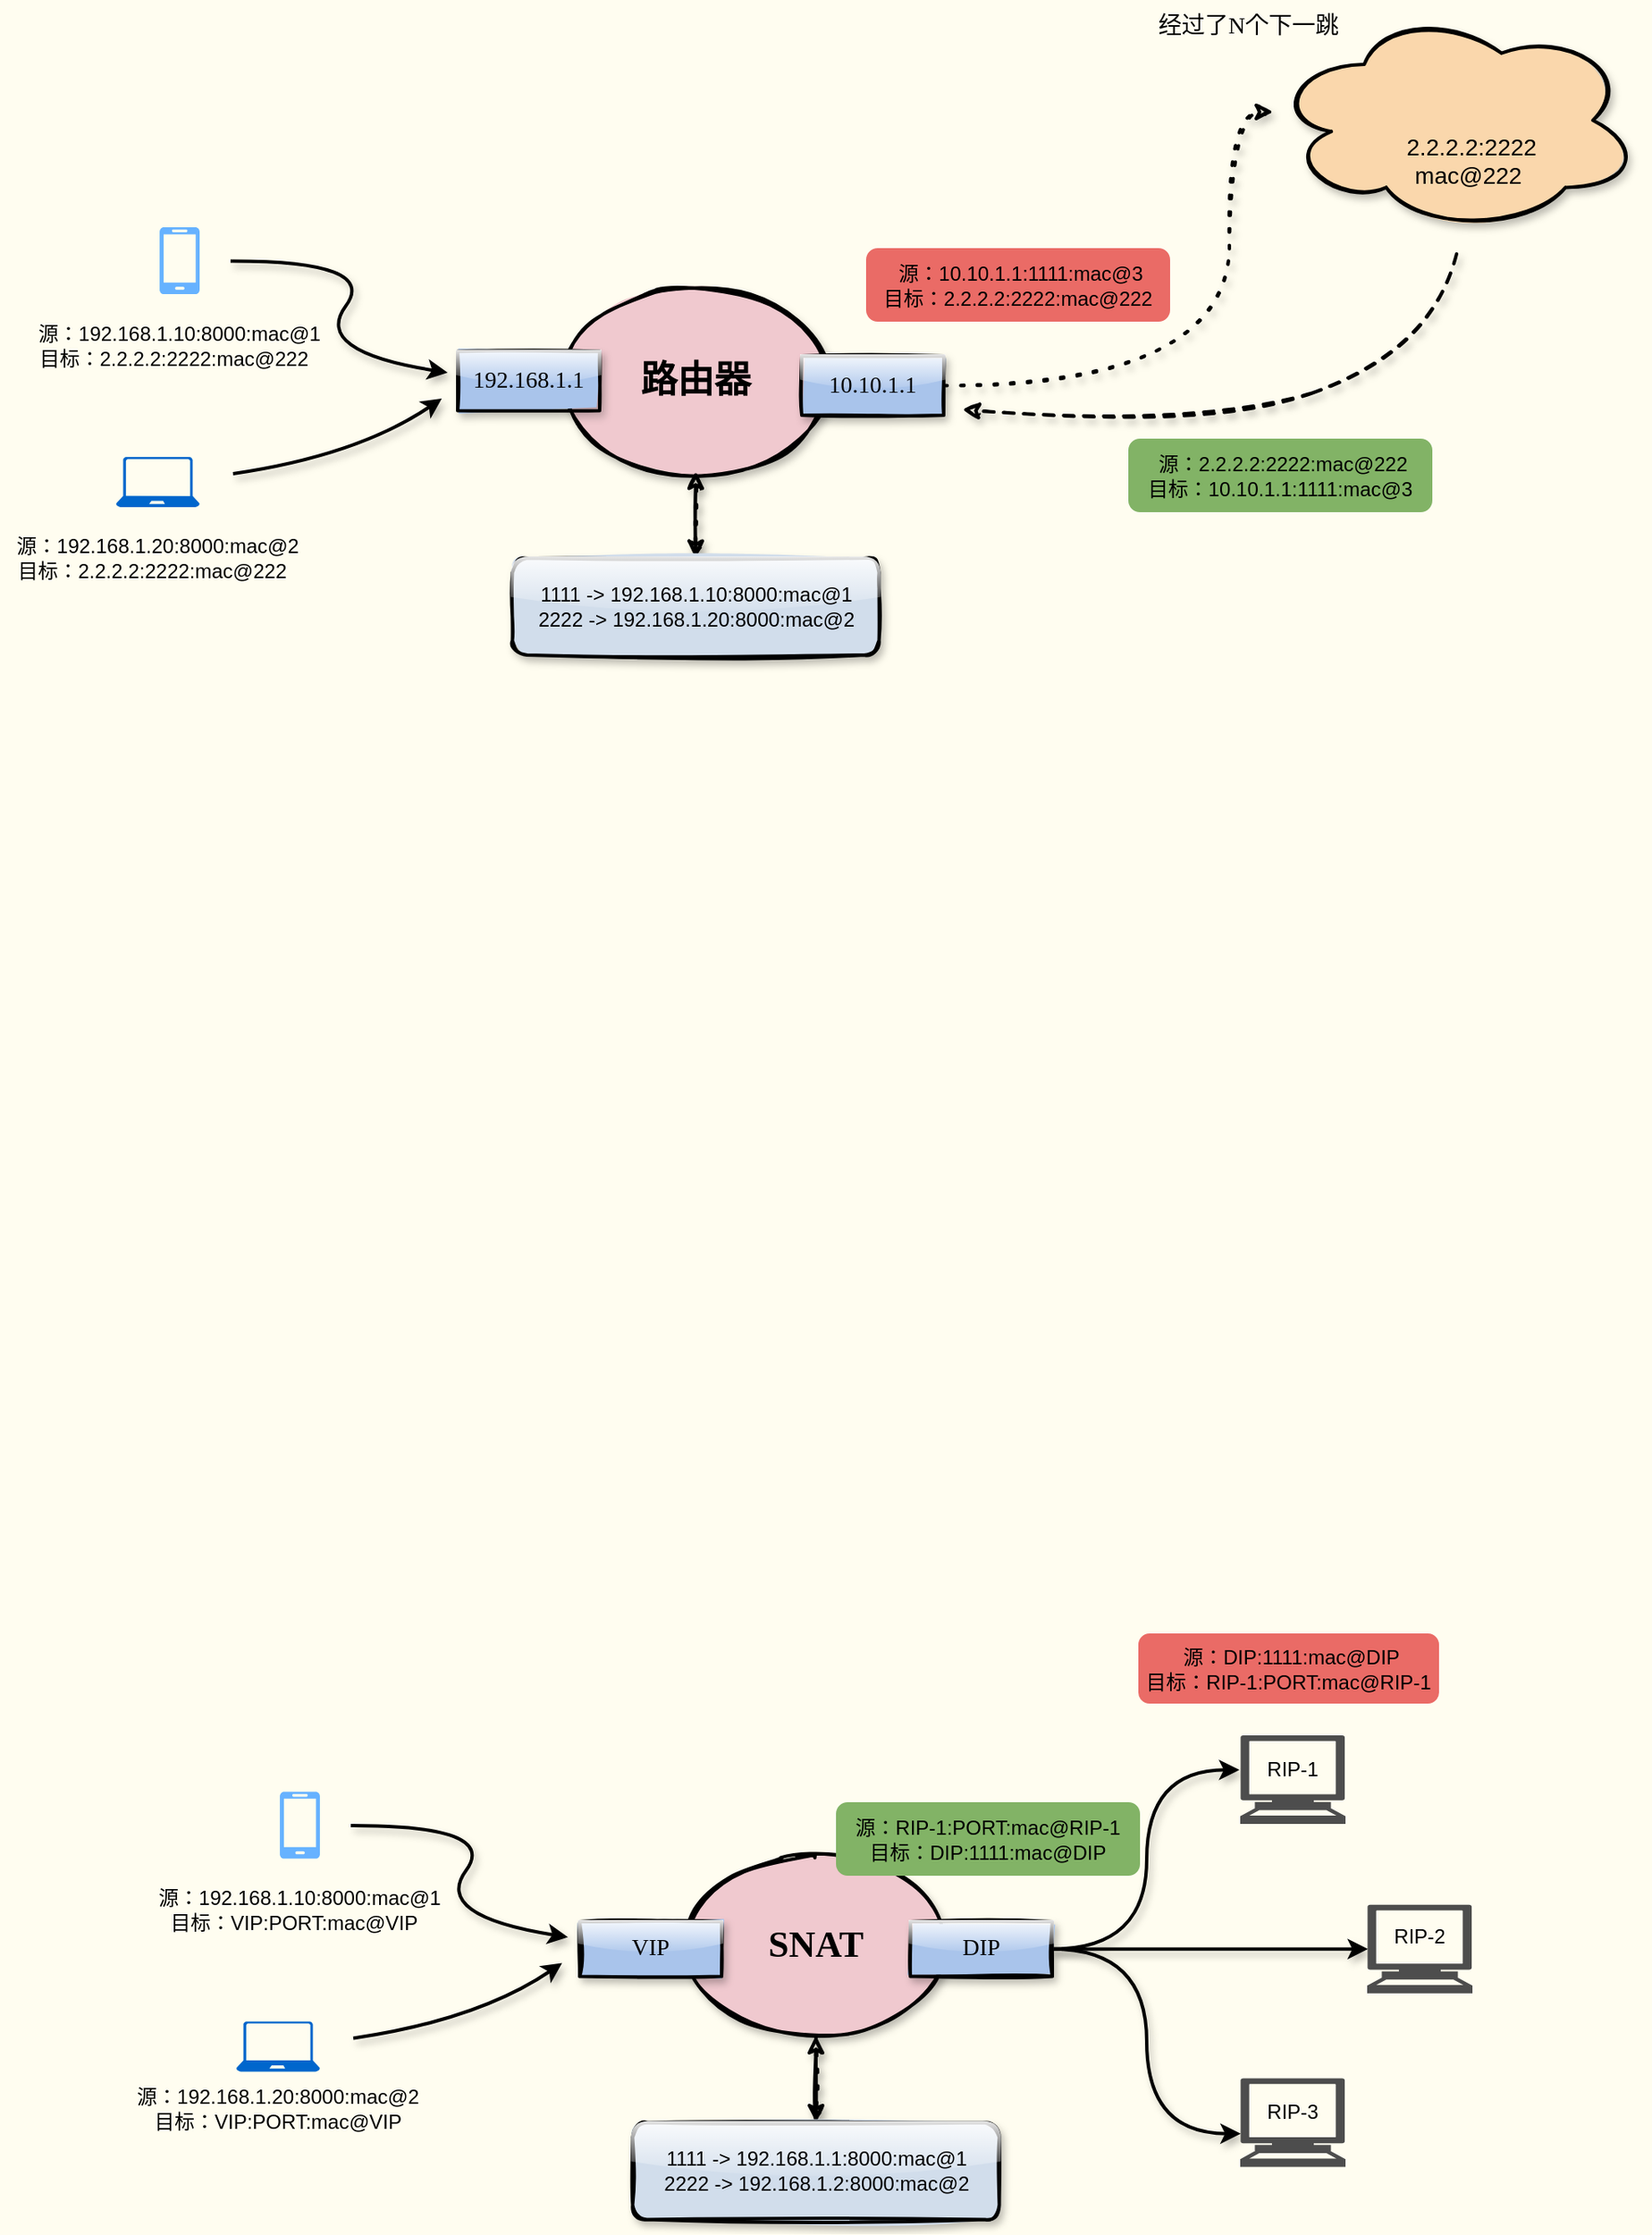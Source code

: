 <mxfile version="14.4.6" type="github">
  <diagram id="aZXABbXW0xjVB7LvO0f2" name="第 1 页">
    <mxGraphModel dx="1426" dy="800" grid="0" gridSize="10" guides="1" tooltips="1" connect="1" arrows="1" fold="1" page="1" pageScale="1" pageWidth="1169" pageHeight="827" background="#FFFDF0" math="0" shadow="0">
      <root>
        <mxCell id="0" />
        <mxCell id="1" parent="0" />
        <mxCell id="kH6JTMU_E28Y3a_ak_Uv-8" value="" style="pointerEvents=1;shadow=0;dashed=0;html=1;strokeColor=none;labelPosition=center;verticalLabelPosition=bottom;verticalAlign=top;align=center;fillColor=#66B2FF;shape=mxgraph.azure.mobile" parent="1" vertex="1">
          <mxGeometry x="193.5" y="213" width="24" height="40" as="geometry" />
        </mxCell>
        <mxCell id="kH6JTMU_E28Y3a_ak_Uv-11" value="" style="aspect=fixed;pointerEvents=1;shadow=0;dashed=0;html=1;strokeColor=none;labelPosition=center;verticalLabelPosition=bottom;verticalAlign=top;align=center;fillColor=#0066CC;shape=mxgraph.azure.laptop" parent="1" vertex="1">
          <mxGeometry x="167.5" y="350.5" width="50" height="30" as="geometry" />
        </mxCell>
        <mxCell id="kH6JTMU_E28Y3a_ak_Uv-12" style="edgeStyle=orthogonalEdgeStyle;rounded=0;orthogonalLoop=1;jettySize=auto;html=1;exitX=0.5;exitY=1;exitDx=0;exitDy=0;exitPerimeter=0;" parent="1" source="kH6JTMU_E28Y3a_ak_Uv-11" target="kH6JTMU_E28Y3a_ak_Uv-11" edge="1">
          <mxGeometry relative="1" as="geometry" />
        </mxCell>
        <mxCell id="kH6JTMU_E28Y3a_ak_Uv-19" value="" style="curved=1;endArrow=classic;html=1;shadow=1;strokeWidth=2;" parent="1" edge="1">
          <mxGeometry width="50" height="50" relative="1" as="geometry">
            <mxPoint x="236" y="233.25" as="sourcePoint" />
            <mxPoint x="366" y="300" as="targetPoint" />
            <Array as="points">
              <mxPoint x="325" y="233" />
              <mxPoint x="285" y="287.25" />
            </Array>
          </mxGeometry>
        </mxCell>
        <mxCell id="kH6JTMU_E28Y3a_ak_Uv-20" value="" style="curved=1;endArrow=classic;html=1;shadow=1;strokeWidth=2;" parent="1" edge="1">
          <mxGeometry width="50" height="50" relative="1" as="geometry">
            <mxPoint x="237.5" y="360.5" as="sourcePoint" />
            <mxPoint x="362.5" y="315.5" as="targetPoint" />
            <Array as="points">
              <mxPoint x="312.5" y="349.5" />
            </Array>
          </mxGeometry>
        </mxCell>
        <mxCell id="kH6JTMU_E28Y3a_ak_Uv-25" value="&lt;div style=&quot;font-family: &amp;#34;helvetica&amp;#34; ; font-size: 12px&quot;&gt;源：192.168.1.20:8000:mac@2&lt;/div&gt;&lt;div style=&quot;font-family: &amp;#34;helvetica&amp;#34; ; font-size: 12px&quot;&gt;目标：2.2.2.2:2222:mac@222&amp;nbsp;&amp;nbsp;&lt;/div&gt;" style="text;html=1;strokeColor=none;fillColor=none;align=center;verticalAlign=middle;whiteSpace=wrap;rounded=0;shadow=1;glass=1;sketch=1;fontFamily=Tahoma;fontSize=14;" parent="1" vertex="1">
          <mxGeometry x="102" y="401" width="181" height="20" as="geometry" />
        </mxCell>
        <mxCell id="kH6JTMU_E28Y3a_ak_Uv-29" value="&lt;div style=&quot;font-family: &amp;#34;helvetica&amp;#34; ; font-size: 14px&quot;&gt;&lt;br&gt;&lt;/div&gt;" style="ellipse;shape=cloud;whiteSpace=wrap;html=1;shadow=1;strokeWidth=2;glass=0;sketch=1;fillWeight=-1;hachureGap=8;fillStyle=solid;fillColor=#fad7ac;" parent="1" vertex="1">
          <mxGeometry x="860" y="82" width="219" height="134" as="geometry" />
        </mxCell>
        <mxCell id="kH6JTMU_E28Y3a_ak_Uv-50" value="" style="edgeStyle=orthogonalEdgeStyle;curved=1;sketch=1;orthogonalLoop=1;jettySize=auto;html=1;shadow=1;dashed=1;dashPattern=1 4;strokeWidth=2;fontFamily=Tahoma;fontSize=14;" parent="1" source="kH6JTMU_E28Y3a_ak_Uv-33" target="kH6JTMU_E28Y3a_ak_Uv-49" edge="1">
          <mxGeometry relative="1" as="geometry" />
        </mxCell>
        <mxCell id="kH6JTMU_E28Y3a_ak_Uv-33" value="&lt;b&gt;&lt;font style=&quot;font-size: 22px&quot;&gt;路由器&lt;/font&gt;&lt;/b&gt;" style="ellipse;whiteSpace=wrap;html=1;shadow=1;glass=1;sketch=1;strokeWidth=2;fontFamily=Tahoma;fontSize=14;fillStyle=solid;fillColor=#f0c9cf;" parent="1" vertex="1">
          <mxGeometry x="436" y="251" width="157" height="108" as="geometry" />
        </mxCell>
        <mxCell id="kH6JTMU_E28Y3a_ak_Uv-35" value="192.168.1.1" style="rounded=0;whiteSpace=wrap;html=1;shadow=1;glass=1;sketch=1;strokeColor=#000000;strokeWidth=2;fontFamily=Tahoma;fontSize=14;fillStyle=solid;fillColor=#A9C4EB;" parent="1" vertex="1">
          <mxGeometry x="372" y="287.25" width="85" height="35.5" as="geometry" />
        </mxCell>
        <mxCell id="kH6JTMU_E28Y3a_ak_Uv-37" style="edgeStyle=orthogonalEdgeStyle;curved=1;sketch=1;orthogonalLoop=1;jettySize=auto;html=1;shadow=1;strokeWidth=2;fontFamily=Tahoma;fontSize=14;dashed=1;dashPattern=1 4;" parent="1" source="kH6JTMU_E28Y3a_ak_Uv-36" target="kH6JTMU_E28Y3a_ak_Uv-29" edge="1">
          <mxGeometry relative="1" as="geometry">
            <Array as="points">
              <mxPoint x="834" y="308" />
              <mxPoint x="834" y="144" />
            </Array>
          </mxGeometry>
        </mxCell>
        <mxCell id="kH6JTMU_E28Y3a_ak_Uv-36" value="10.10.1.1" style="rounded=0;whiteSpace=wrap;html=1;shadow=1;glass=1;sketch=1;strokeColor=#000000;strokeWidth=2;fontFamily=Tahoma;fontSize=14;fillStyle=solid;fillColor=#A9C4EB;" parent="1" vertex="1">
          <mxGeometry x="578" y="290" width="85" height="35.5" as="geometry" />
        </mxCell>
        <mxCell id="kH6JTMU_E28Y3a_ak_Uv-38" value="经过了N个下一跳&lt;br&gt;" style="text;html=1;align=center;verticalAlign=middle;resizable=0;points=[];autosize=1;fontSize=14;fontFamily=Tahoma;" parent="1" vertex="1">
          <mxGeometry x="786" y="82" width="117" height="21" as="geometry" />
        </mxCell>
        <mxCell id="kH6JTMU_E28Y3a_ak_Uv-43" value="&lt;div style=&quot;font-family: &amp;#34;helvetica&amp;#34; ; font-size: 12px&quot;&gt;&lt;div&gt;源：192.168.1.10:8000:mac@1&lt;/div&gt;&lt;div&gt;目标：2.2.2.2:2222:mac@222&amp;nbsp;&amp;nbsp;&lt;/div&gt;&lt;/div&gt;" style="text;html=1;strokeColor=none;fillColor=none;align=center;verticalAlign=middle;whiteSpace=wrap;rounded=0;shadow=1;glass=1;sketch=1;fontFamily=Tahoma;fontSize=14;" parent="1" vertex="1">
          <mxGeometry x="115" y="274" width="181" height="20" as="geometry" />
        </mxCell>
        <mxCell id="kH6JTMU_E28Y3a_ak_Uv-45" value="&lt;div style=&quot;font-family: &amp;#34;helvetica&amp;#34;&quot;&gt;2.2.2.2:2222&lt;/div&gt;&lt;div style=&quot;font-family: &amp;#34;helvetica&amp;#34;&quot;&gt;mac@222&amp;nbsp;&lt;/div&gt;" style="text;html=1;strokeColor=none;fillColor=none;align=center;verticalAlign=middle;whiteSpace=wrap;rounded=0;shadow=0;glass=0;sketch=0;fontFamily=Tahoma;fontSize=14;" parent="1" vertex="1">
          <mxGeometry x="959" y="164" width="40" height="17" as="geometry" />
        </mxCell>
        <mxCell id="kH6JTMU_E28Y3a_ak_Uv-46" value="" style="shape=image;html=1;verticalAlign=top;verticalLabelPosition=bottom;labelBackgroundColor=#ffffff;imageAspect=0;aspect=fixed;image=https://cdn4.iconfinder.com/data/icons/chinas-social-share-icons/256/cssi_taobao-128.png;rounded=0;shadow=0;glass=0;sketch=0;strokeColor=#000000;strokeWidth=2;fillColor=none;fontFamily=Tahoma;fontSize=14;" parent="1" vertex="1">
          <mxGeometry x="955" y="113" width="39" height="39" as="geometry" />
        </mxCell>
        <mxCell id="kH6JTMU_E28Y3a_ak_Uv-51" value="" style="sketch=1;orthogonalLoop=1;jettySize=auto;html=1;shadow=1;strokeWidth=2;fontFamily=Tahoma;fontSize=14;" parent="1" source="kH6JTMU_E28Y3a_ak_Uv-49" target="kH6JTMU_E28Y3a_ak_Uv-33" edge="1">
          <mxGeometry relative="1" as="geometry" />
        </mxCell>
        <mxCell id="kH6JTMU_E28Y3a_ak_Uv-49" value="&lt;div style=&quot;font-family: &amp;#34;helvetica&amp;#34; ; font-size: 12px&quot;&gt;1111 -&amp;gt; 192.168.1.10:8000:mac@1&lt;/div&gt;&lt;div style=&quot;font-family: &amp;#34;helvetica&amp;#34; ; font-size: 12px&quot;&gt;2222 -&amp;gt; 192.168.1.20:8000:mac@2&lt;br&gt;&lt;/div&gt;" style="whiteSpace=wrap;html=1;shadow=1;fontFamily=Tahoma;fontSize=14;strokeWidth=2;glass=1;sketch=1;fillStyle=solid;rounded=1;fillColor=#D1DDEB;" parent="1" vertex="1">
          <mxGeometry x="404.75" y="411" width="219.5" height="58" as="geometry" />
        </mxCell>
        <mxCell id="KS8ba3pGw0_D_sEXpfe7-1" value="&amp;nbsp;源：10.10.1.1:1111:mac@3&lt;br&gt;目标：2.2.2.2:2222:mac@222" style="rounded=1;whiteSpace=wrap;html=1;fillColor=#EA6B66;strokeColor=#EA6B66;" parent="1" vertex="1">
          <mxGeometry x="617" y="226" width="181" height="43" as="geometry" />
        </mxCell>
        <mxCell id="KS8ba3pGw0_D_sEXpfe7-6" value="" style="curved=1;endArrow=classic;html=1;strokeWidth=2;dashed=1;shadow=1;sketch=1;" parent="1" edge="1">
          <mxGeometry width="50" height="50" relative="1" as="geometry">
            <mxPoint x="970" y="229" as="sourcePoint" />
            <mxPoint x="674" y="322" as="targetPoint" />
            <Array as="points">
              <mxPoint x="955" y="290" />
              <mxPoint x="812" y="334.5" />
            </Array>
          </mxGeometry>
        </mxCell>
        <mxCell id="KS8ba3pGw0_D_sEXpfe7-2" value="&amp;nbsp;源：2.2.2.2:2222:mac@222&lt;br&gt;目标：10.10.1.1:1111:mac@3" style="rounded=1;whiteSpace=wrap;html=1;strokeColor=#82b366;fillColor=#82B366;" parent="1" vertex="1">
          <mxGeometry x="774" y="340" width="181" height="43" as="geometry" />
        </mxCell>
        <mxCell id="KS8ba3pGw0_D_sEXpfe7-7" value="" style="pointerEvents=1;shadow=0;dashed=0;html=1;strokeColor=none;labelPosition=center;verticalLabelPosition=bottom;verticalAlign=top;align=center;fillColor=#66B2FF;shape=mxgraph.azure.mobile" parent="1" vertex="1">
          <mxGeometry x="265.5" y="1149.24" width="24" height="40" as="geometry" />
        </mxCell>
        <mxCell id="KS8ba3pGw0_D_sEXpfe7-8" value="" style="aspect=fixed;pointerEvents=1;shadow=0;dashed=0;html=1;strokeColor=none;labelPosition=center;verticalLabelPosition=bottom;verticalAlign=top;align=center;fillColor=#0066CC;shape=mxgraph.azure.laptop" parent="1" vertex="1">
          <mxGeometry x="239.5" y="1286.74" width="50" height="30" as="geometry" />
        </mxCell>
        <mxCell id="KS8ba3pGw0_D_sEXpfe7-9" style="edgeStyle=orthogonalEdgeStyle;rounded=0;orthogonalLoop=1;jettySize=auto;html=1;exitX=0.5;exitY=1;exitDx=0;exitDy=0;exitPerimeter=0;" parent="1" source="KS8ba3pGw0_D_sEXpfe7-8" target="KS8ba3pGw0_D_sEXpfe7-8" edge="1">
          <mxGeometry relative="1" as="geometry" />
        </mxCell>
        <mxCell id="KS8ba3pGw0_D_sEXpfe7-10" value="" style="curved=1;endArrow=classic;html=1;shadow=1;strokeWidth=2;" parent="1" edge="1">
          <mxGeometry width="50" height="50" relative="1" as="geometry">
            <mxPoint x="308" y="1169.49" as="sourcePoint" />
            <mxPoint x="438" y="1236.24" as="targetPoint" />
            <Array as="points">
              <mxPoint x="397" y="1169.24" />
              <mxPoint x="357" y="1223.49" />
            </Array>
          </mxGeometry>
        </mxCell>
        <mxCell id="KS8ba3pGw0_D_sEXpfe7-11" value="" style="curved=1;endArrow=classic;html=1;shadow=1;strokeWidth=2;" parent="1" edge="1">
          <mxGeometry width="50" height="50" relative="1" as="geometry">
            <mxPoint x="309.5" y="1296.74" as="sourcePoint" />
            <mxPoint x="434.5" y="1251.74" as="targetPoint" />
            <Array as="points">
              <mxPoint x="384.5" y="1285.74" />
            </Array>
          </mxGeometry>
        </mxCell>
        <mxCell id="KS8ba3pGw0_D_sEXpfe7-12" value="&lt;div style=&quot;font-family: &amp;#34;helvetica&amp;#34; ; font-size: 12px&quot;&gt;源：192.168.1.20:8000:mac@2&lt;/div&gt;&lt;span style=&quot;font-family: &amp;#34;helvetica&amp;#34; ; font-size: 12px&quot;&gt;目标：VIP:PORT:mac@VIP&lt;/span&gt;&lt;div style=&quot;font-family: &amp;#34;helvetica&amp;#34; ; font-size: 12px&quot;&gt;&amp;nbsp;&lt;/div&gt;" style="text;html=1;strokeColor=none;fillColor=none;align=center;verticalAlign=middle;whiteSpace=wrap;rounded=0;shadow=1;glass=1;sketch=1;fontFamily=Tahoma;fontSize=14;" parent="1" vertex="1">
          <mxGeometry x="174" y="1337.24" width="181" height="20" as="geometry" />
        </mxCell>
        <mxCell id="KS8ba3pGw0_D_sEXpfe7-14" value="" style="edgeStyle=orthogonalEdgeStyle;curved=1;sketch=1;orthogonalLoop=1;jettySize=auto;html=1;shadow=1;dashed=1;dashPattern=1 4;strokeWidth=2;fontFamily=Tahoma;fontSize=14;" parent="1" source="KS8ba3pGw0_D_sEXpfe7-15" target="KS8ba3pGw0_D_sEXpfe7-24" edge="1">
          <mxGeometry relative="1" as="geometry" />
        </mxCell>
        <mxCell id="KS8ba3pGw0_D_sEXpfe7-15" value="&lt;b&gt;&lt;font style=&quot;font-size: 22px&quot;&gt;SNAT&lt;/font&gt;&lt;/b&gt;" style="ellipse;whiteSpace=wrap;html=1;shadow=1;glass=1;sketch=1;strokeWidth=2;fontFamily=Tahoma;fontSize=14;fillStyle=solid;fillColor=#f0c9cf;" parent="1" vertex="1">
          <mxGeometry x="508" y="1187.24" width="157" height="108" as="geometry" />
        </mxCell>
        <mxCell id="KS8ba3pGw0_D_sEXpfe7-16" value="VIP" style="rounded=0;whiteSpace=wrap;html=1;shadow=1;glass=1;sketch=1;strokeColor=#000000;strokeWidth=2;fontFamily=Tahoma;fontSize=14;fillStyle=solid;fillColor=#A9C4EB;" parent="1" vertex="1">
          <mxGeometry x="445" y="1227" width="85" height="32.75" as="geometry" />
        </mxCell>
        <mxCell id="KS8ba3pGw0_D_sEXpfe7-37" style="edgeStyle=orthogonalEdgeStyle;sketch=0;orthogonalLoop=1;jettySize=auto;html=1;exitX=1;exitY=0.5;exitDx=0;exitDy=0;entryX=-0.016;entryY=0.388;entryDx=0;entryDy=0;entryPerimeter=0;shadow=1;strokeWidth=2;curved=1;" parent="1" source="KS8ba3pGw0_D_sEXpfe7-18" target="KS8ba3pGw0_D_sEXpfe7-31" edge="1">
          <mxGeometry relative="1" as="geometry" />
        </mxCell>
        <mxCell id="KS8ba3pGw0_D_sEXpfe7-39" style="edgeStyle=orthogonalEdgeStyle;curved=1;sketch=0;orthogonalLoop=1;jettySize=auto;html=1;exitX=1;exitY=0.5;exitDx=0;exitDy=0;entryX=-0.003;entryY=0.627;entryDx=0;entryDy=0;entryPerimeter=0;shadow=1;strokeWidth=2;" parent="1" source="KS8ba3pGw0_D_sEXpfe7-18" target="KS8ba3pGw0_D_sEXpfe7-33" edge="1">
          <mxGeometry relative="1" as="geometry" />
        </mxCell>
        <mxCell id="KS8ba3pGw0_D_sEXpfe7-40" style="edgeStyle=orthogonalEdgeStyle;curved=1;sketch=0;orthogonalLoop=1;jettySize=auto;html=1;exitX=1;exitY=0.5;exitDx=0;exitDy=0;entryX=0;entryY=0.5;entryDx=0;entryDy=0;entryPerimeter=0;shadow=1;strokeWidth=2;" parent="1" source="KS8ba3pGw0_D_sEXpfe7-18" target="KS8ba3pGw0_D_sEXpfe7-32" edge="1">
          <mxGeometry relative="1" as="geometry" />
        </mxCell>
        <mxCell id="KS8ba3pGw0_D_sEXpfe7-18" value="DIP" style="rounded=0;whiteSpace=wrap;html=1;shadow=1;glass=1;sketch=1;strokeColor=#000000;strokeWidth=2;fontFamily=Tahoma;fontSize=14;fillStyle=solid;fillColor=#A9C4EB;" parent="1" vertex="1">
          <mxGeometry x="643" y="1227" width="85" height="32.75" as="geometry" />
        </mxCell>
        <mxCell id="KS8ba3pGw0_D_sEXpfe7-20" value="&lt;div style=&quot;font-family: &amp;#34;helvetica&amp;#34; ; font-size: 12px&quot;&gt;&lt;div&gt;源：192.168.1.10:8000:mac@1&lt;/div&gt;&lt;div&gt;目标：VIP:PORT:mac@VIP&amp;nbsp;&amp;nbsp;&lt;/div&gt;&lt;/div&gt;" style="text;html=1;strokeColor=none;fillColor=none;align=center;verticalAlign=middle;whiteSpace=wrap;rounded=0;shadow=1;glass=1;sketch=1;fontFamily=Tahoma;fontSize=14;" parent="1" vertex="1">
          <mxGeometry x="187" y="1210.24" width="181" height="20" as="geometry" />
        </mxCell>
        <mxCell id="KS8ba3pGw0_D_sEXpfe7-23" value="" style="sketch=1;orthogonalLoop=1;jettySize=auto;html=1;shadow=1;strokeWidth=2;fontFamily=Tahoma;fontSize=14;" parent="1" source="KS8ba3pGw0_D_sEXpfe7-24" target="KS8ba3pGw0_D_sEXpfe7-15" edge="1">
          <mxGeometry relative="1" as="geometry" />
        </mxCell>
        <mxCell id="KS8ba3pGw0_D_sEXpfe7-24" value="&lt;div style=&quot;font-family: &amp;#34;helvetica&amp;#34; ; font-size: 12px&quot;&gt;1111 -&amp;gt; 192.168.1.1:8000:mac@1&lt;/div&gt;&lt;div style=&quot;font-family: &amp;#34;helvetica&amp;#34; ; font-size: 12px&quot;&gt;2222 -&amp;gt; 192.168.1.2:8000:mac@2&lt;br&gt;&lt;/div&gt;" style="whiteSpace=wrap;html=1;shadow=1;fontFamily=Tahoma;fontSize=14;strokeWidth=2;glass=1;sketch=1;fillStyle=solid;rounded=1;fillColor=#D1DDEB;" parent="1" vertex="1">
          <mxGeometry x="476.75" y="1347.24" width="219.5" height="58" as="geometry" />
        </mxCell>
        <mxCell id="KS8ba3pGw0_D_sEXpfe7-31" value="" style="shape=mxgraph.signs.tech.computer;html=1;pointerEvents=1;verticalLabelPosition=bottom;verticalAlign=top;align=center;labelBackgroundColor=none;fontColor=#ffffff;fillColor=#4D4D4D;strokeColor=#4D4D4D;" parent="1" vertex="1">
          <mxGeometry x="841" y="1116" width="62" height="52" as="geometry" />
        </mxCell>
        <mxCell id="KS8ba3pGw0_D_sEXpfe7-32" value="" style="shape=mxgraph.signs.tech.computer;html=1;pointerEvents=1;verticalLabelPosition=bottom;verticalAlign=top;align=center;labelBackgroundColor=none;fontColor=#ffffff;fillColor=#4D4D4D;strokeColor=#4D4D4D;" parent="1" vertex="1">
          <mxGeometry x="917" y="1217.38" width="62" height="52" as="geometry" />
        </mxCell>
        <mxCell id="KS8ba3pGw0_D_sEXpfe7-33" value="" style="shape=mxgraph.signs.tech.computer;html=1;pointerEvents=1;verticalLabelPosition=bottom;verticalAlign=top;align=center;labelBackgroundColor=none;fontColor=#ffffff;fillColor=#4D4D4D;strokeColor=#4D4D4D;" parent="1" vertex="1">
          <mxGeometry x="841" y="1321.24" width="62" height="52" as="geometry" />
        </mxCell>
        <mxCell id="KS8ba3pGw0_D_sEXpfe7-34" value="&lt;meta charset=&quot;utf-8&quot;&gt;&lt;span style=&quot;color: rgb(0, 0, 0); font-family: helvetica; font-size: 12px; font-style: normal; font-weight: 400; letter-spacing: normal; text-align: center; text-indent: 0px; text-transform: none; word-spacing: 0px; display: inline; float: none;&quot;&gt;RIP-1&lt;/span&gt;" style="text;html=1;strokeColor=none;fillColor=none;align=center;verticalAlign=middle;whiteSpace=wrap;rounded=0;labelBackgroundColor=none;" parent="1" vertex="1">
          <mxGeometry x="852" y="1126" width="40" height="20" as="geometry" />
        </mxCell>
        <mxCell id="KS8ba3pGw0_D_sEXpfe7-35" value="&lt;span style=&quot;color: rgb(0, 0, 0); font-family: helvetica; font-size: 12px; font-style: normal; font-weight: 400; letter-spacing: normal; text-align: center; text-indent: 0px; text-transform: none; word-spacing: 0px; display: inline; float: none;&quot;&gt;RIP-2&lt;/span&gt;" style="text;html=1;strokeColor=none;fillColor=none;align=center;verticalAlign=middle;whiteSpace=wrap;rounded=0;labelBackgroundColor=none;" parent="1" vertex="1">
          <mxGeometry x="928" y="1226.38" width="40" height="20" as="geometry" />
        </mxCell>
        <mxCell id="KS8ba3pGw0_D_sEXpfe7-36" value="&lt;span style=&quot;color: rgb(0, 0, 0); font-family: helvetica; font-size: 12px; font-style: normal; font-weight: 400; letter-spacing: normal; text-align: center; text-indent: 0px; text-transform: none; word-spacing: 0px; display: inline; float: none;&quot;&gt;RIP-3&lt;/span&gt;" style="text;html=1;strokeColor=none;fillColor=none;align=center;verticalAlign=middle;whiteSpace=wrap;rounded=0;labelBackgroundColor=none;" parent="1" vertex="1">
          <mxGeometry x="852" y="1331.24" width="40" height="20" as="geometry" />
        </mxCell>
        <mxCell id="Jqt6L4afMxIvU_oEihli-2" value="&amp;nbsp;源：DIP:1111:mac@DIP&lt;br&gt;目标：RIP-1:PORT:mac@RIP-1" style="rounded=1;whiteSpace=wrap;html=1;fillColor=#EA6B66;strokeColor=#EA6B66;" vertex="1" parent="1">
          <mxGeometry x="780" y="1055" width="179" height="41" as="geometry" />
        </mxCell>
        <mxCell id="Jqt6L4afMxIvU_oEihli-3" value="源：RIP-1:PORT:mac@RIP-1&lt;br&gt;目标：DIP:1111:mac@DIP" style="rounded=1;whiteSpace=wrap;html=1;strokeColor=#82b366;fillColor=#82B366;" vertex="1" parent="1">
          <mxGeometry x="599" y="1156" width="181" height="43" as="geometry" />
        </mxCell>
      </root>
    </mxGraphModel>
  </diagram>
</mxfile>
